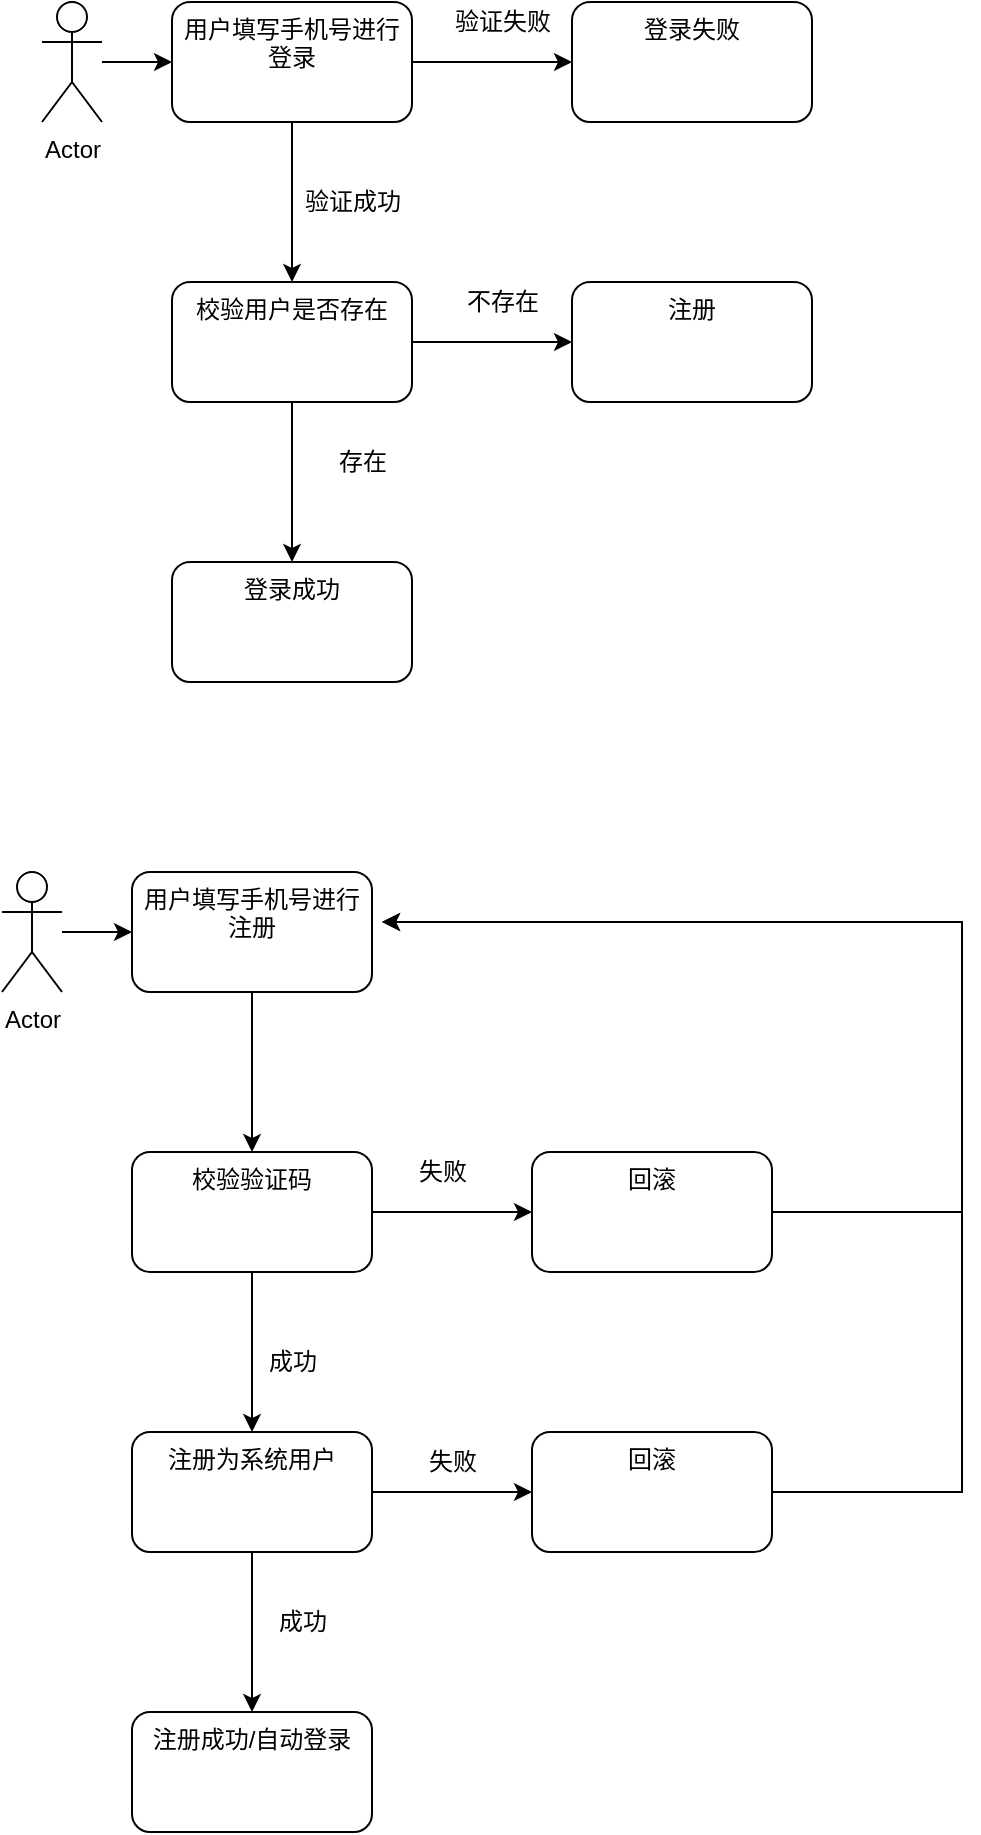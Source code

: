 <mxfile version="16.1.4" type="github"><diagram id="I04Q1WSBB6EWoFsfAN03" name="第 1 页"><mxGraphModel dx="1422" dy="786" grid="1" gridSize="10" guides="1" tooltips="1" connect="1" arrows="1" fold="1" page="1" pageScale="1" pageWidth="827" pageHeight="1169" math="0" shadow="0"><root><mxCell id="0"/><mxCell id="1" parent="0"/><mxCell id="XJ8L3i3_ZuFhrpiIa8hS-4" value="" style="edgeStyle=orthogonalEdgeStyle;rounded=0;orthogonalLoop=1;jettySize=auto;html=1;" edge="1" parent="1" source="XJ8L3i3_ZuFhrpiIa8hS-1" target="XJ8L3i3_ZuFhrpiIa8hS-3"><mxGeometry relative="1" as="geometry"/></mxCell><mxCell id="XJ8L3i3_ZuFhrpiIa8hS-1" value="Actor" style="shape=umlActor;verticalLabelPosition=bottom;verticalAlign=top;html=1;outlineConnect=0;" vertex="1" parent="1"><mxGeometry x="60" y="90" width="30" height="60" as="geometry"/></mxCell><mxCell id="XJ8L3i3_ZuFhrpiIa8hS-6" value="" style="edgeStyle=orthogonalEdgeStyle;rounded=0;orthogonalLoop=1;jettySize=auto;html=1;" edge="1" parent="1" source="XJ8L3i3_ZuFhrpiIa8hS-3" target="XJ8L3i3_ZuFhrpiIa8hS-5"><mxGeometry relative="1" as="geometry"/></mxCell><mxCell id="XJ8L3i3_ZuFhrpiIa8hS-9" value="" style="edgeStyle=orthogonalEdgeStyle;rounded=0;orthogonalLoop=1;jettySize=auto;html=1;" edge="1" parent="1" source="XJ8L3i3_ZuFhrpiIa8hS-3" target="XJ8L3i3_ZuFhrpiIa8hS-8"><mxGeometry relative="1" as="geometry"/></mxCell><mxCell id="XJ8L3i3_ZuFhrpiIa8hS-3" value="用户填写手机号进行登录&lt;br&gt;" style="rounded=1;whiteSpace=wrap;html=1;verticalAlign=top;" vertex="1" parent="1"><mxGeometry x="125" y="90" width="120" height="60" as="geometry"/></mxCell><mxCell id="XJ8L3i3_ZuFhrpiIa8hS-5" value="登录失败" style="rounded=1;whiteSpace=wrap;html=1;verticalAlign=top;" vertex="1" parent="1"><mxGeometry x="325" y="90" width="120" height="60" as="geometry"/></mxCell><mxCell id="XJ8L3i3_ZuFhrpiIa8hS-7" value="验证失败" style="text;html=1;align=center;verticalAlign=middle;resizable=0;points=[];autosize=1;strokeColor=none;fillColor=none;" vertex="1" parent="1"><mxGeometry x="260" y="90" width="60" height="20" as="geometry"/></mxCell><mxCell id="XJ8L3i3_ZuFhrpiIa8hS-12" value="" style="edgeStyle=orthogonalEdgeStyle;rounded=0;orthogonalLoop=1;jettySize=auto;html=1;" edge="1" parent="1" source="XJ8L3i3_ZuFhrpiIa8hS-8" target="XJ8L3i3_ZuFhrpiIa8hS-11"><mxGeometry relative="1" as="geometry"/></mxCell><mxCell id="XJ8L3i3_ZuFhrpiIa8hS-15" value="" style="edgeStyle=orthogonalEdgeStyle;rounded=0;orthogonalLoop=1;jettySize=auto;html=1;" edge="1" parent="1" source="XJ8L3i3_ZuFhrpiIa8hS-8" target="XJ8L3i3_ZuFhrpiIa8hS-14"><mxGeometry relative="1" as="geometry"/></mxCell><mxCell id="XJ8L3i3_ZuFhrpiIa8hS-8" value="校验用户是否存在" style="rounded=1;whiteSpace=wrap;html=1;verticalAlign=top;" vertex="1" parent="1"><mxGeometry x="125" y="230" width="120" height="60" as="geometry"/></mxCell><mxCell id="XJ8L3i3_ZuFhrpiIa8hS-10" value="验证成功" style="text;html=1;align=center;verticalAlign=middle;resizable=0;points=[];autosize=1;strokeColor=none;fillColor=none;" vertex="1" parent="1"><mxGeometry x="185" y="180" width="60" height="20" as="geometry"/></mxCell><mxCell id="XJ8L3i3_ZuFhrpiIa8hS-11" value="注册" style="rounded=1;whiteSpace=wrap;html=1;verticalAlign=top;" vertex="1" parent="1"><mxGeometry x="325" y="230" width="120" height="60" as="geometry"/></mxCell><mxCell id="XJ8L3i3_ZuFhrpiIa8hS-13" value="不存在" style="text;html=1;align=center;verticalAlign=middle;resizable=0;points=[];autosize=1;strokeColor=none;fillColor=none;" vertex="1" parent="1"><mxGeometry x="265" y="230" width="50" height="20" as="geometry"/></mxCell><mxCell id="XJ8L3i3_ZuFhrpiIa8hS-14" value="登录成功" style="rounded=1;whiteSpace=wrap;html=1;verticalAlign=top;" vertex="1" parent="1"><mxGeometry x="125" y="370" width="120" height="60" as="geometry"/></mxCell><mxCell id="XJ8L3i3_ZuFhrpiIa8hS-16" value="存在" style="text;html=1;align=center;verticalAlign=middle;resizable=0;points=[];autosize=1;strokeColor=none;fillColor=none;" vertex="1" parent="1"><mxGeometry x="200" y="310" width="40" height="20" as="geometry"/></mxCell><mxCell id="XJ8L3i3_ZuFhrpiIa8hS-19" value="" style="edgeStyle=orthogonalEdgeStyle;rounded=0;orthogonalLoop=1;jettySize=auto;html=1;" edge="1" parent="1" source="XJ8L3i3_ZuFhrpiIa8hS-17" target="XJ8L3i3_ZuFhrpiIa8hS-18"><mxGeometry relative="1" as="geometry"/></mxCell><mxCell id="XJ8L3i3_ZuFhrpiIa8hS-17" value="Actor" style="shape=umlActor;verticalLabelPosition=bottom;verticalAlign=top;html=1;outlineConnect=0;" vertex="1" parent="1"><mxGeometry x="40" y="525" width="30" height="60" as="geometry"/></mxCell><mxCell id="XJ8L3i3_ZuFhrpiIa8hS-24" value="" style="edgeStyle=orthogonalEdgeStyle;rounded=0;orthogonalLoop=1;jettySize=auto;html=1;" edge="1" parent="1" source="XJ8L3i3_ZuFhrpiIa8hS-18" target="XJ8L3i3_ZuFhrpiIa8hS-23"><mxGeometry relative="1" as="geometry"/></mxCell><mxCell id="XJ8L3i3_ZuFhrpiIa8hS-18" value="用户填写手机号进行注册" style="rounded=1;whiteSpace=wrap;html=1;verticalAlign=top;" vertex="1" parent="1"><mxGeometry x="105" y="525" width="120" height="60" as="geometry"/></mxCell><mxCell id="XJ8L3i3_ZuFhrpiIa8hS-26" value="" style="edgeStyle=orthogonalEdgeStyle;rounded=0;orthogonalLoop=1;jettySize=auto;html=1;" edge="1" parent="1" source="XJ8L3i3_ZuFhrpiIa8hS-23" target="XJ8L3i3_ZuFhrpiIa8hS-25"><mxGeometry relative="1" as="geometry"/></mxCell><mxCell id="XJ8L3i3_ZuFhrpiIa8hS-29" value="" style="edgeStyle=orthogonalEdgeStyle;rounded=0;orthogonalLoop=1;jettySize=auto;html=1;" edge="1" parent="1" source="XJ8L3i3_ZuFhrpiIa8hS-23" target="XJ8L3i3_ZuFhrpiIa8hS-28"><mxGeometry relative="1" as="geometry"/></mxCell><mxCell id="XJ8L3i3_ZuFhrpiIa8hS-23" value="校验验证码" style="rounded=1;whiteSpace=wrap;html=1;verticalAlign=top;" vertex="1" parent="1"><mxGeometry x="105" y="665" width="120" height="60" as="geometry"/></mxCell><mxCell id="XJ8L3i3_ZuFhrpiIa8hS-25" value="回滚" style="rounded=1;whiteSpace=wrap;html=1;verticalAlign=top;" vertex="1" parent="1"><mxGeometry x="305" y="665" width="120" height="60" as="geometry"/></mxCell><mxCell id="XJ8L3i3_ZuFhrpiIa8hS-27" value="失败" style="text;html=1;align=center;verticalAlign=middle;resizable=0;points=[];autosize=1;strokeColor=none;fillColor=none;" vertex="1" parent="1"><mxGeometry x="240" y="665" width="40" height="20" as="geometry"/></mxCell><mxCell id="XJ8L3i3_ZuFhrpiIa8hS-32" value="" style="edgeStyle=orthogonalEdgeStyle;rounded=0;orthogonalLoop=1;jettySize=auto;html=1;" edge="1" parent="1" source="XJ8L3i3_ZuFhrpiIa8hS-28" target="XJ8L3i3_ZuFhrpiIa8hS-31"><mxGeometry relative="1" as="geometry"/></mxCell><mxCell id="XJ8L3i3_ZuFhrpiIa8hS-35" value="" style="edgeStyle=orthogonalEdgeStyle;rounded=0;orthogonalLoop=1;jettySize=auto;html=1;" edge="1" parent="1" source="XJ8L3i3_ZuFhrpiIa8hS-28" target="XJ8L3i3_ZuFhrpiIa8hS-34"><mxGeometry relative="1" as="geometry"/></mxCell><mxCell id="XJ8L3i3_ZuFhrpiIa8hS-28" value="注册为系统用户" style="rounded=1;whiteSpace=wrap;html=1;verticalAlign=top;" vertex="1" parent="1"><mxGeometry x="105" y="805" width="120" height="60" as="geometry"/></mxCell><mxCell id="XJ8L3i3_ZuFhrpiIa8hS-30" value="成功" style="text;html=1;align=center;verticalAlign=middle;resizable=0;points=[];autosize=1;strokeColor=none;fillColor=none;" vertex="1" parent="1"><mxGeometry x="165" y="760" width="40" height="20" as="geometry"/></mxCell><mxCell id="XJ8L3i3_ZuFhrpiIa8hS-31" value="回滚" style="rounded=1;whiteSpace=wrap;html=1;verticalAlign=top;" vertex="1" parent="1"><mxGeometry x="305" y="805" width="120" height="60" as="geometry"/></mxCell><mxCell id="XJ8L3i3_ZuFhrpiIa8hS-33" value="失败" style="text;html=1;align=center;verticalAlign=middle;resizable=0;points=[];autosize=1;strokeColor=none;fillColor=none;" vertex="1" parent="1"><mxGeometry x="245" y="810" width="40" height="20" as="geometry"/></mxCell><mxCell id="XJ8L3i3_ZuFhrpiIa8hS-34" value="注册成功/自动登录" style="rounded=1;whiteSpace=wrap;html=1;verticalAlign=top;" vertex="1" parent="1"><mxGeometry x="105" y="945" width="120" height="60" as="geometry"/></mxCell><mxCell id="XJ8L3i3_ZuFhrpiIa8hS-36" value="成功" style="text;html=1;align=center;verticalAlign=middle;resizable=0;points=[];autosize=1;strokeColor=none;fillColor=none;" vertex="1" parent="1"><mxGeometry x="170" y="890" width="40" height="20" as="geometry"/></mxCell><mxCell id="XJ8L3i3_ZuFhrpiIa8hS-38" value="" style="endArrow=classic;html=1;rounded=0;exitX=1;exitY=0.5;exitDx=0;exitDy=0;" edge="1" parent="1" source="XJ8L3i3_ZuFhrpiIa8hS-31"><mxGeometry width="50" height="50" relative="1" as="geometry"><mxPoint x="350" y="790" as="sourcePoint"/><mxPoint x="230" y="550" as="targetPoint"/><Array as="points"><mxPoint x="520" y="835"/><mxPoint x="520" y="550"/></Array></mxGeometry></mxCell><mxCell id="XJ8L3i3_ZuFhrpiIa8hS-41" value="" style="endArrow=classic;html=1;rounded=0;exitX=1;exitY=0.5;exitDx=0;exitDy=0;" edge="1" parent="1" source="XJ8L3i3_ZuFhrpiIa8hS-25"><mxGeometry width="50" height="50" relative="1" as="geometry"><mxPoint x="420" y="690" as="sourcePoint"/><mxPoint x="230" y="550" as="targetPoint"/><Array as="points"><mxPoint x="520" y="695"/><mxPoint x="520" y="550"/></Array></mxGeometry></mxCell></root></mxGraphModel></diagram></mxfile>